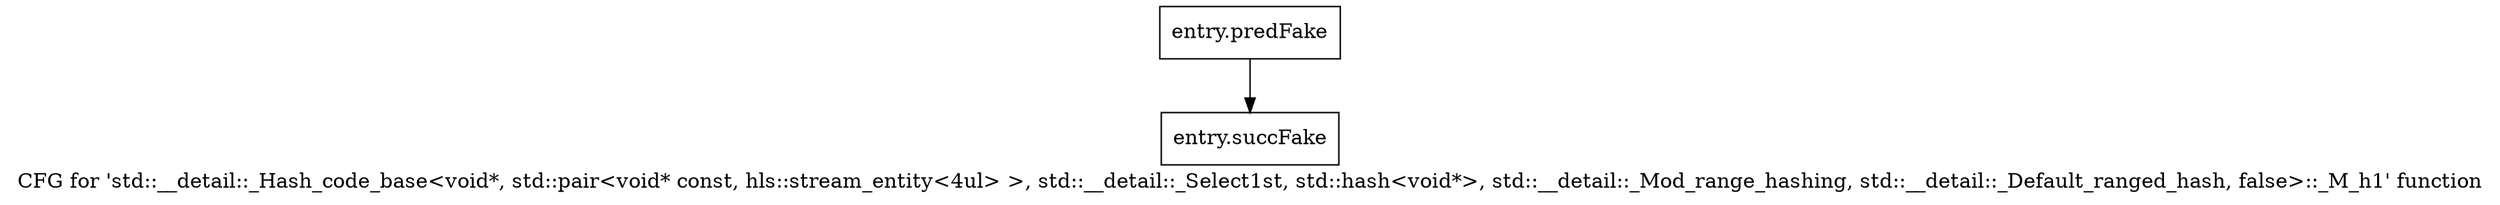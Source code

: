 digraph "CFG for 'std::__detail::_Hash_code_base\<void*, std::pair\<void* const, hls::stream_entity\<4ul\> \>, std::__detail::_Select1st, std::hash\<void*\>, std::__detail::_Mod_range_hashing, std::__detail::_Default_ranged_hash, false\>::_M_h1' function" {
	label="CFG for 'std::__detail::_Hash_code_base\<void*, std::pair\<void* const, hls::stream_entity\<4ul\> \>, std::__detail::_Select1st, std::hash\<void*\>, std::__detail::_Mod_range_hashing, std::__detail::_Default_ranged_hash, false\>::_M_h1' function";

	Node0x49bee10 [shape=record,filename="",linenumber="",label="{entry.predFake}"];
	Node0x49bee10 -> Node0x4a9a4c0[ callList="" memoryops="" filename="/tools/Xilinx/Vitis_HLS/2022.1/tps/lnx64/gcc-8.3.0/lib/gcc/x86_64-pc-linux-gnu/8.3.0/../../../../include/c++/8.3.0/bits/hashtable_policy.h" execusionnum="2809"];
	Node0x4a9a4c0 [shape=record,filename="/tools/Xilinx/Vitis_HLS/2022.1/tps/lnx64/gcc-8.3.0/lib/gcc/x86_64-pc-linux-gnu/8.3.0/../../../../include/c++/8.3.0/bits/hashtable_policy.h",linenumber="1335",label="{entry.succFake}"];
}
